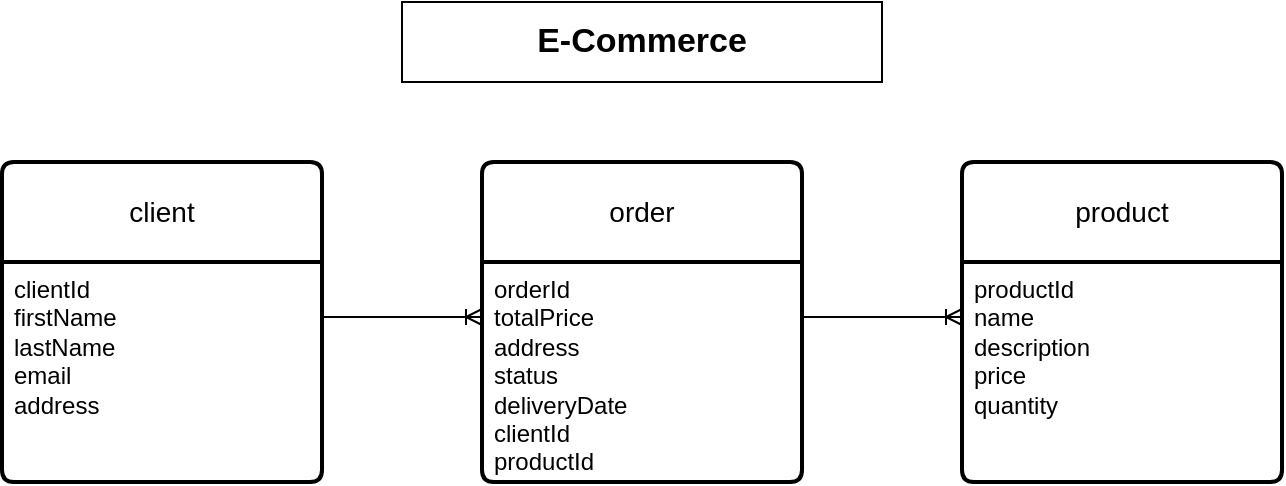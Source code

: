<mxfile version="21.6.1" type="device">
  <diagram name="Страница 1" id="3lejjYEsDjp69XuZHMyw">
    <mxGraphModel dx="1434" dy="764" grid="1" gridSize="10" guides="1" tooltips="1" connect="1" arrows="1" fold="1" page="1" pageScale="1" pageWidth="827" pageHeight="1169" math="0" shadow="0">
      <root>
        <mxCell id="0" />
        <mxCell id="1" parent="0" />
        <mxCell id="Ldcjkbyiorn4CWYzJLpU-1" value="&lt;b&gt;&lt;font style=&quot;font-size: 17px;&quot;&gt;E-Commerce&lt;/font&gt;&lt;/b&gt;" style="text;html=1;strokeColor=default;fillColor=none;align=center;verticalAlign=middle;whiteSpace=wrap;rounded=0;" vertex="1" parent="1">
          <mxGeometry x="280" y="40" width="240" height="40" as="geometry" />
        </mxCell>
        <mxCell id="Ldcjkbyiorn4CWYzJLpU-2" value="product" style="swimlane;childLayout=stackLayout;horizontal=1;startSize=50;horizontalStack=0;rounded=1;fontSize=14;fontStyle=0;strokeWidth=2;resizeParent=0;resizeLast=1;shadow=0;dashed=0;align=center;arcSize=4;whiteSpace=wrap;html=1;" vertex="1" parent="1">
          <mxGeometry x="560" y="120" width="160" height="160" as="geometry" />
        </mxCell>
        <mxCell id="Ldcjkbyiorn4CWYzJLpU-3" value="productId&lt;br&gt;name&lt;br&gt;description&lt;br&gt;price&lt;br&gt;quantity" style="align=left;strokeColor=none;fillColor=none;spacingLeft=4;fontSize=12;verticalAlign=top;resizable=0;rotatable=0;part=1;html=1;" vertex="1" parent="Ldcjkbyiorn4CWYzJLpU-2">
          <mxGeometry y="50" width="160" height="110" as="geometry" />
        </mxCell>
        <mxCell id="Ldcjkbyiorn4CWYzJLpU-4" value="client" style="swimlane;childLayout=stackLayout;horizontal=1;startSize=50;horizontalStack=0;rounded=1;fontSize=14;fontStyle=0;strokeWidth=2;resizeParent=0;resizeLast=1;shadow=0;dashed=0;align=center;arcSize=4;whiteSpace=wrap;html=1;" vertex="1" parent="1">
          <mxGeometry x="80" y="120" width="160" height="160" as="geometry" />
        </mxCell>
        <mxCell id="Ldcjkbyiorn4CWYzJLpU-5" value="clientId&lt;br&gt;firstName&lt;br&gt;lastName&lt;br&gt;email&lt;br&gt;address" style="align=left;strokeColor=none;fillColor=none;spacingLeft=4;fontSize=12;verticalAlign=top;resizable=0;rotatable=0;part=1;html=1;" vertex="1" parent="Ldcjkbyiorn4CWYzJLpU-4">
          <mxGeometry y="50" width="160" height="110" as="geometry" />
        </mxCell>
        <mxCell id="Ldcjkbyiorn4CWYzJLpU-6" value="order" style="swimlane;childLayout=stackLayout;horizontal=1;startSize=50;horizontalStack=0;rounded=1;fontSize=14;fontStyle=0;strokeWidth=2;resizeParent=0;resizeLast=1;shadow=0;dashed=0;align=center;arcSize=4;whiteSpace=wrap;html=1;" vertex="1" parent="1">
          <mxGeometry x="320" y="120" width="160" height="160" as="geometry" />
        </mxCell>
        <mxCell id="Ldcjkbyiorn4CWYzJLpU-7" value="orderId&lt;br&gt;totalPrice&lt;br&gt;address&lt;br&gt;status&lt;br&gt;deliveryDate&lt;br&gt;clientId&lt;br&gt;productId" style="align=left;strokeColor=none;fillColor=none;spacingLeft=4;fontSize=12;verticalAlign=top;resizable=0;rotatable=0;part=1;html=1;" vertex="1" parent="Ldcjkbyiorn4CWYzJLpU-6">
          <mxGeometry y="50" width="160" height="110" as="geometry" />
        </mxCell>
        <mxCell id="Ldcjkbyiorn4CWYzJLpU-13" value="" style="edgeStyle=entityRelationEdgeStyle;fontSize=12;html=1;endArrow=ERoneToMany;rounded=0;exitX=1;exitY=0.25;exitDx=0;exitDy=0;entryX=0;entryY=0.25;entryDx=0;entryDy=0;" edge="1" parent="1" source="Ldcjkbyiorn4CWYzJLpU-5" target="Ldcjkbyiorn4CWYzJLpU-7">
          <mxGeometry width="100" height="100" relative="1" as="geometry">
            <mxPoint x="360" y="440" as="sourcePoint" />
            <mxPoint x="460" y="340" as="targetPoint" />
          </mxGeometry>
        </mxCell>
        <mxCell id="Ldcjkbyiorn4CWYzJLpU-14" value="" style="edgeStyle=entityRelationEdgeStyle;fontSize=12;html=1;endArrow=ERoneToMany;rounded=0;exitX=1;exitY=0.25;exitDx=0;exitDy=0;entryX=0;entryY=0.25;entryDx=0;entryDy=0;" edge="1" parent="1" source="Ldcjkbyiorn4CWYzJLpU-7" target="Ldcjkbyiorn4CWYzJLpU-3">
          <mxGeometry width="100" height="100" relative="1" as="geometry">
            <mxPoint x="360" y="440" as="sourcePoint" />
            <mxPoint x="460" y="340" as="targetPoint" />
          </mxGeometry>
        </mxCell>
      </root>
    </mxGraphModel>
  </diagram>
</mxfile>
